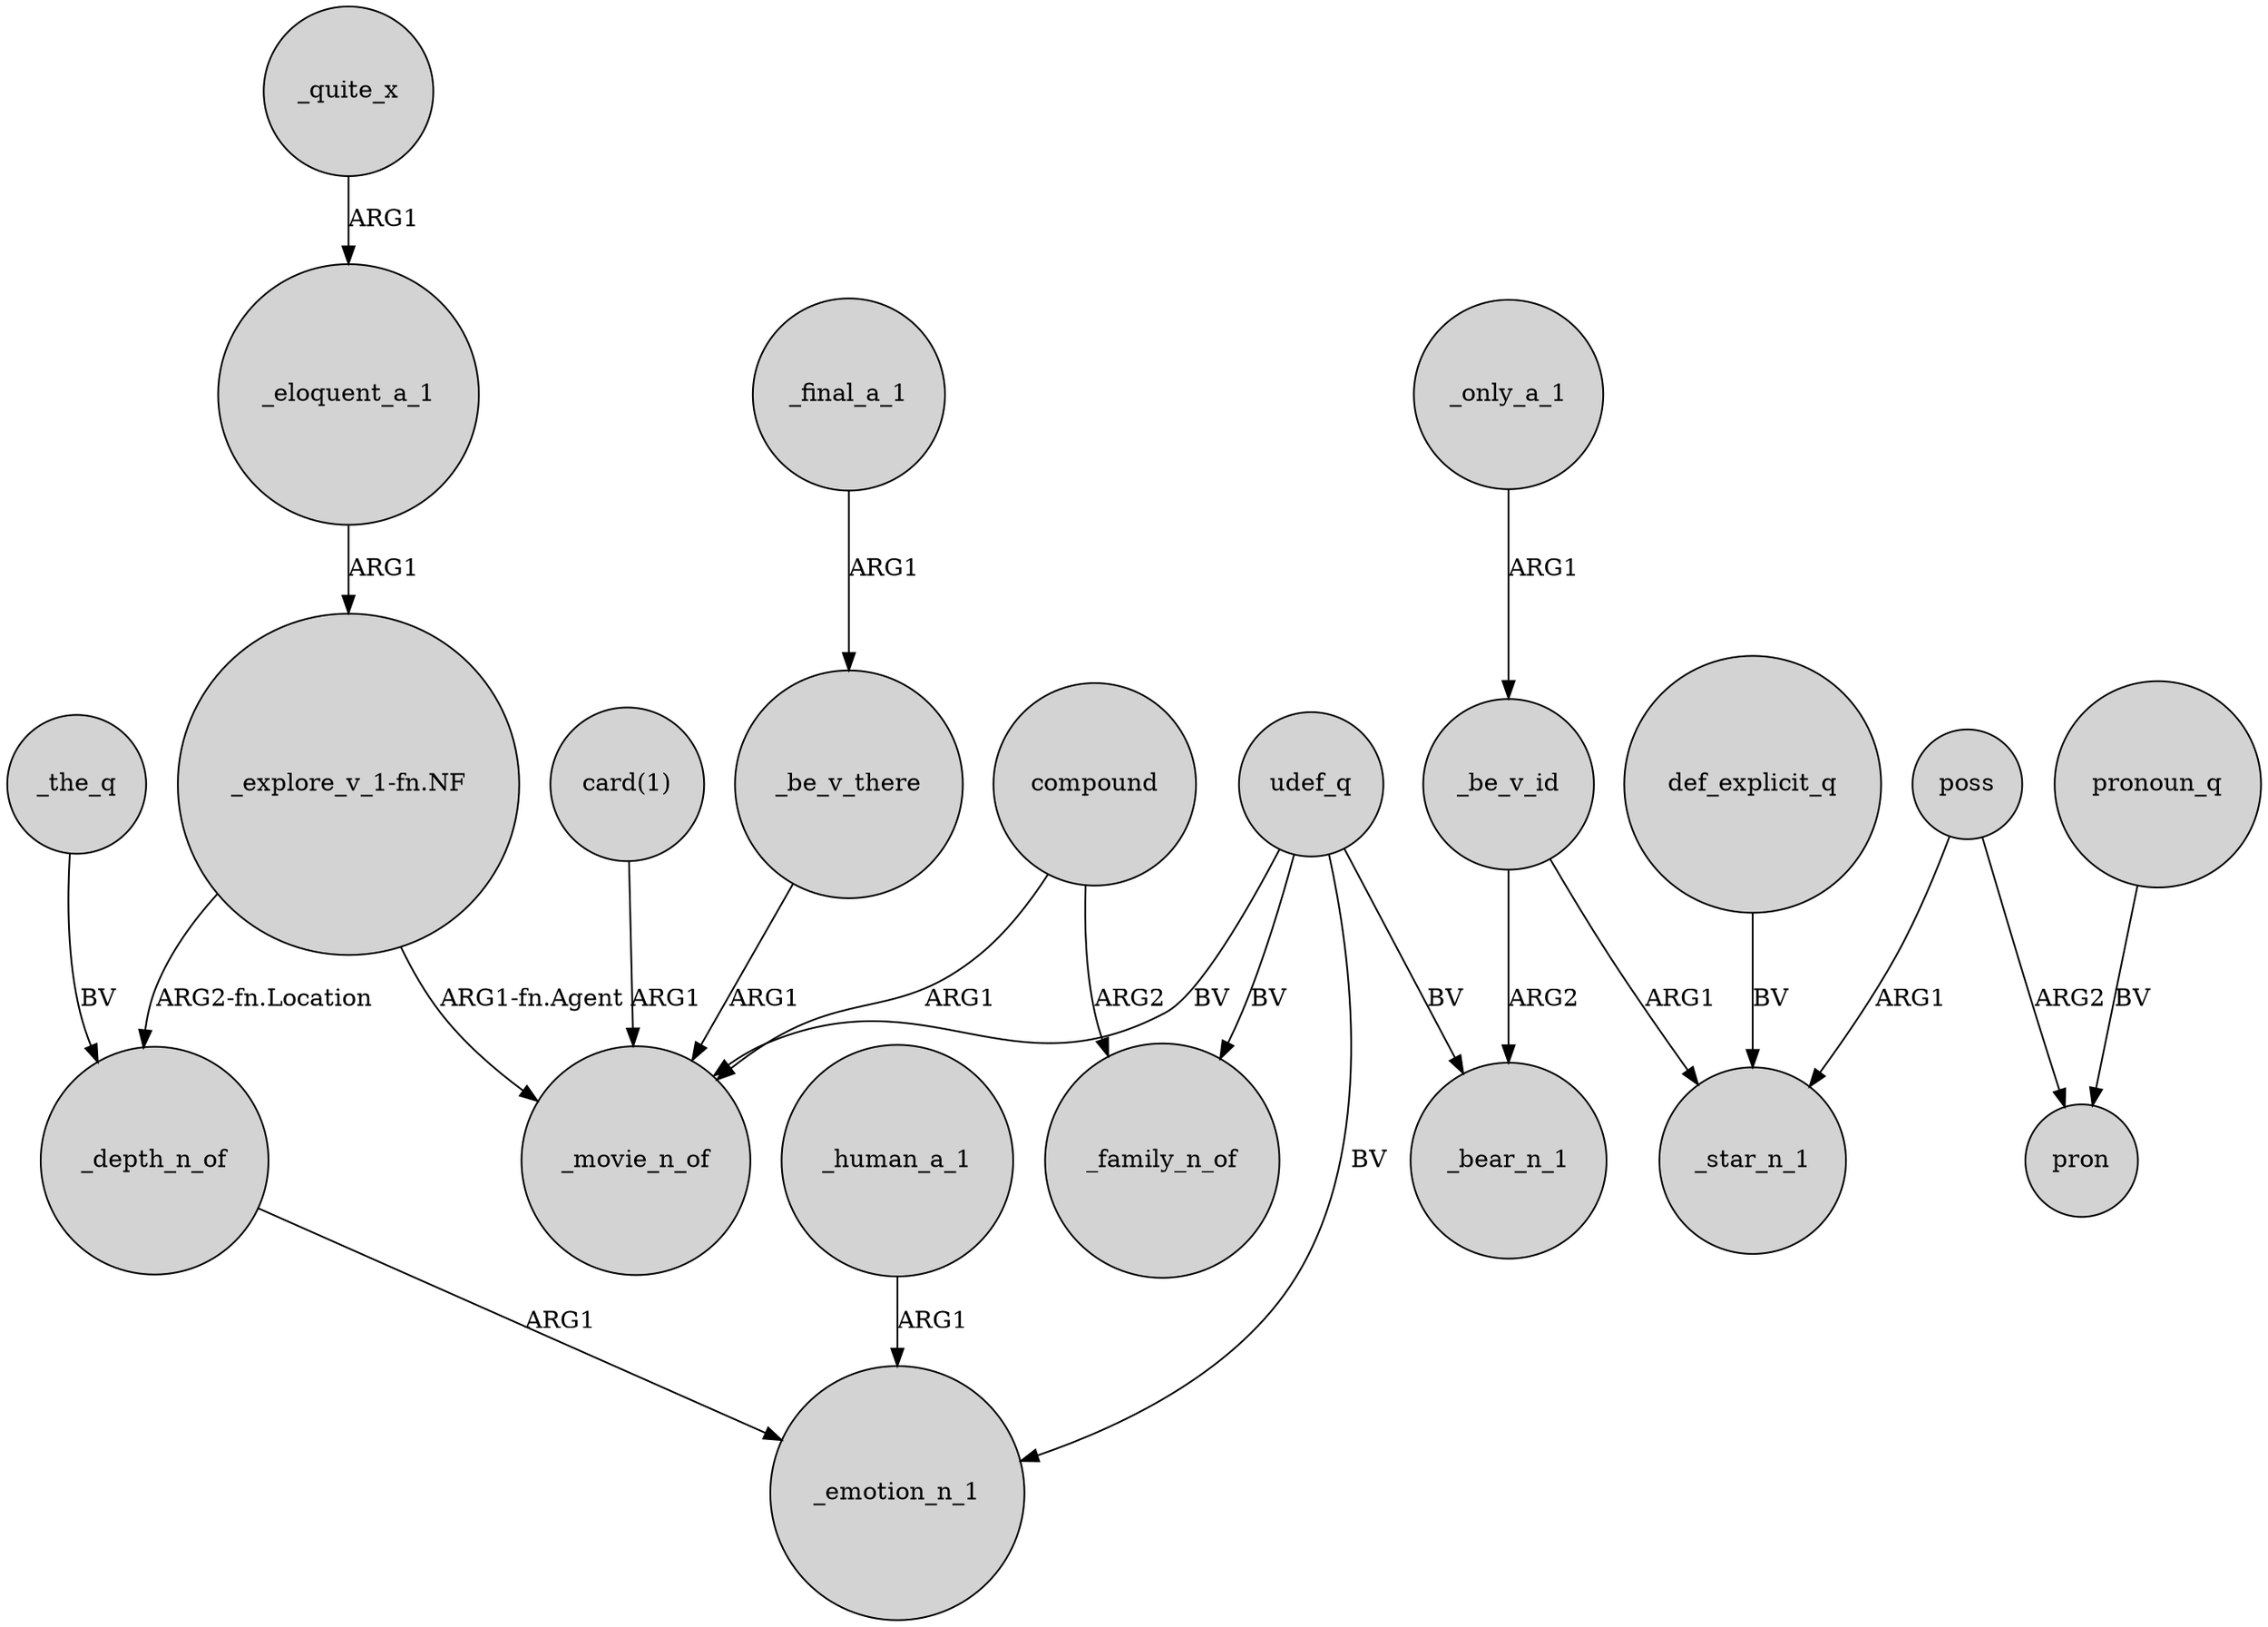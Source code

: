 digraph {
	node [shape=circle style=filled]
	_depth_n_of -> _emotion_n_1 [label=ARG1]
	poss -> pron [label=ARG2]
	_final_a_1 -> _be_v_there [label=ARG1]
	_only_a_1 -> _be_v_id [label=ARG1]
	def_explicit_q -> _star_n_1 [label=BV]
	"_explore_v_1-fn.NF" -> _depth_n_of [label="ARG2-fn.Location"]
	_be_v_there -> _movie_n_of [label=ARG1]
	compound -> _family_n_of [label=ARG2]
	udef_q -> _bear_n_1 [label=BV]
	_human_a_1 -> _emotion_n_1 [label=ARG1]
	_be_v_id -> _star_n_1 [label=ARG1]
	_eloquent_a_1 -> "_explore_v_1-fn.NF" [label=ARG1]
	poss -> _star_n_1 [label=ARG1]
	pronoun_q -> pron [label=BV]
	_quite_x -> _eloquent_a_1 [label=ARG1]
	_be_v_id -> _bear_n_1 [label=ARG2]
	_the_q -> _depth_n_of [label=BV]
	"_explore_v_1-fn.NF" -> _movie_n_of [label="ARG1-fn.Agent"]
	udef_q -> _emotion_n_1 [label=BV]
	"card(1)" -> _movie_n_of [label=ARG1]
	udef_q -> _family_n_of [label=BV]
	compound -> _movie_n_of [label=ARG1]
	udef_q -> _movie_n_of [label=BV]
}
